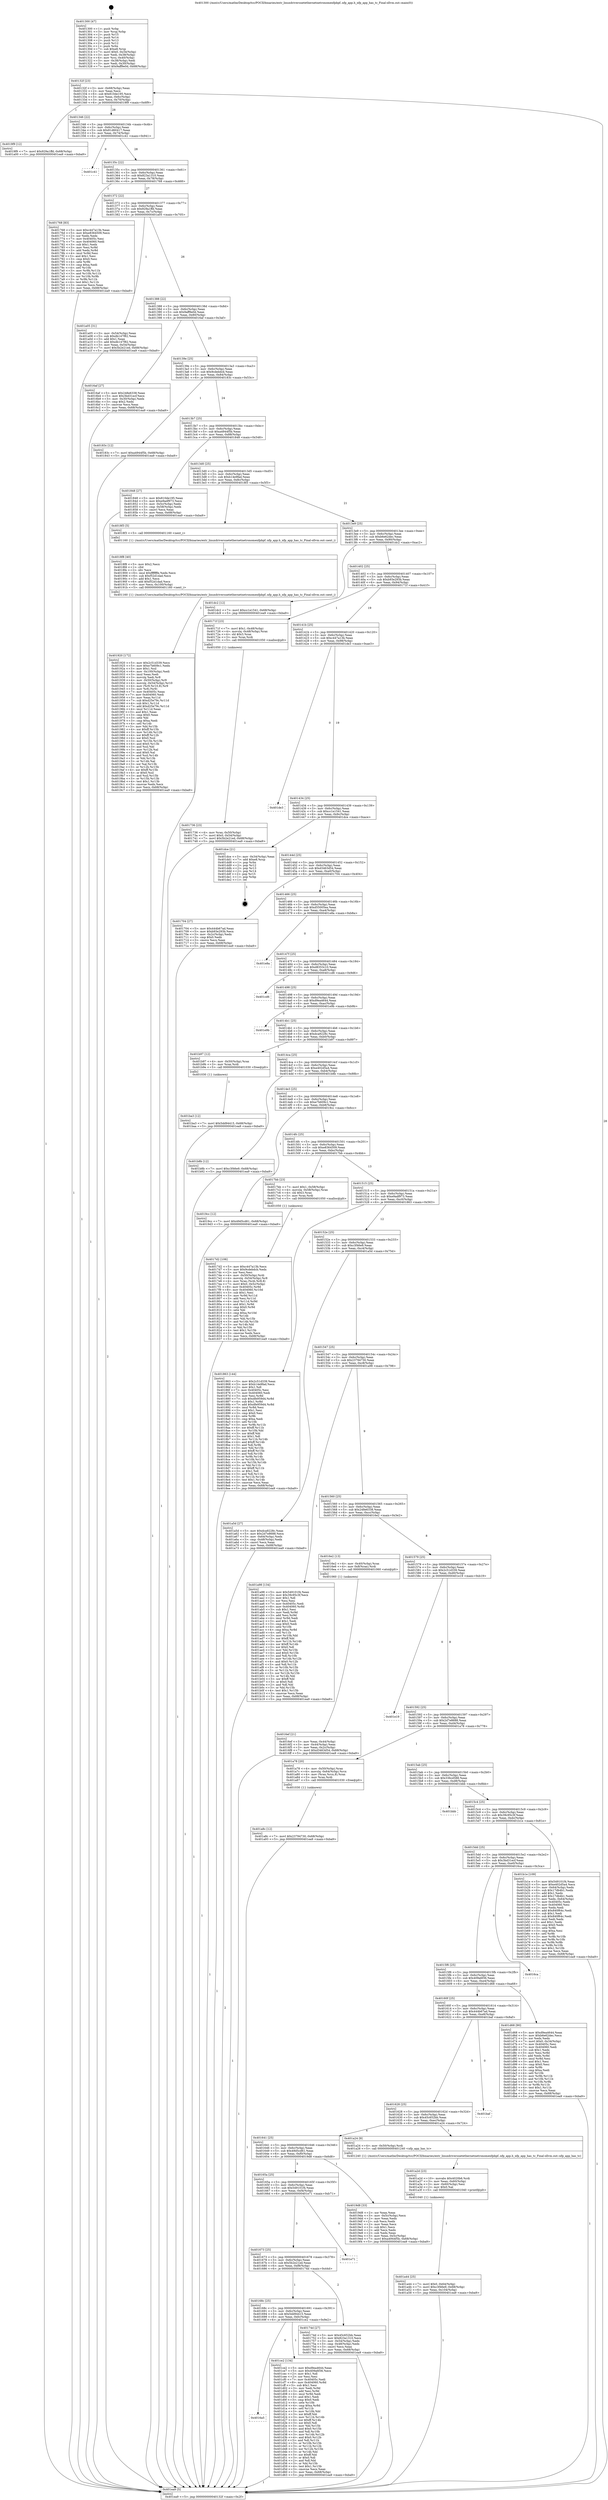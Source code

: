 digraph "0x401300" {
  label = "0x401300 (/mnt/c/Users/mathe/Desktop/tcc/POCII/binaries/extr_linuxdriversnetethernetnetronomenfpbpf..nfp_app.h_nfp_app_has_tc_Final-ollvm.out::main(0))"
  labelloc = "t"
  node[shape=record]

  Entry [label="",width=0.3,height=0.3,shape=circle,fillcolor=black,style=filled]
  "0x40132f" [label="{
     0x40132f [23]\l
     | [instrs]\l
     &nbsp;&nbsp;0x40132f \<+3\>: mov -0x68(%rbp),%eax\l
     &nbsp;&nbsp;0x401332 \<+2\>: mov %eax,%ecx\l
     &nbsp;&nbsp;0x401334 \<+6\>: sub $0x810de195,%ecx\l
     &nbsp;&nbsp;0x40133a \<+3\>: mov %eax,-0x6c(%rbp)\l
     &nbsp;&nbsp;0x40133d \<+3\>: mov %ecx,-0x70(%rbp)\l
     &nbsp;&nbsp;0x401340 \<+6\>: je 00000000004019f9 \<main+0x6f9\>\l
  }"]
  "0x4019f9" [label="{
     0x4019f9 [12]\l
     | [instrs]\l
     &nbsp;&nbsp;0x4019f9 \<+7\>: movl $0x929a1ffd,-0x68(%rbp)\l
     &nbsp;&nbsp;0x401a00 \<+5\>: jmp 0000000000401ea9 \<main+0xba9\>\l
  }"]
  "0x401346" [label="{
     0x401346 [22]\l
     | [instrs]\l
     &nbsp;&nbsp;0x401346 \<+5\>: jmp 000000000040134b \<main+0x4b\>\l
     &nbsp;&nbsp;0x40134b \<+3\>: mov -0x6c(%rbp),%eax\l
     &nbsp;&nbsp;0x40134e \<+5\>: sub $0x81d60417,%eax\l
     &nbsp;&nbsp;0x401353 \<+3\>: mov %eax,-0x74(%rbp)\l
     &nbsp;&nbsp;0x401356 \<+6\>: je 0000000000401c41 \<main+0x941\>\l
  }"]
  Exit [label="",width=0.3,height=0.3,shape=circle,fillcolor=black,style=filled,peripheries=2]
  "0x401c41" [label="{
     0x401c41\l
  }", style=dashed]
  "0x40135c" [label="{
     0x40135c [22]\l
     | [instrs]\l
     &nbsp;&nbsp;0x40135c \<+5\>: jmp 0000000000401361 \<main+0x61\>\l
     &nbsp;&nbsp;0x401361 \<+3\>: mov -0x6c(%rbp),%eax\l
     &nbsp;&nbsp;0x401364 \<+5\>: sub $0x823a1310,%eax\l
     &nbsp;&nbsp;0x401369 \<+3\>: mov %eax,-0x78(%rbp)\l
     &nbsp;&nbsp;0x40136c \<+6\>: je 0000000000401768 \<main+0x468\>\l
  }"]
  "0x4016a5" [label="{
     0x4016a5\l
  }", style=dashed]
  "0x401768" [label="{
     0x401768 [83]\l
     | [instrs]\l
     &nbsp;&nbsp;0x401768 \<+5\>: mov $0xc447a13b,%eax\l
     &nbsp;&nbsp;0x40176d \<+5\>: mov $0xe8364509,%ecx\l
     &nbsp;&nbsp;0x401772 \<+2\>: xor %edx,%edx\l
     &nbsp;&nbsp;0x401774 \<+7\>: mov 0x40405c,%esi\l
     &nbsp;&nbsp;0x40177b \<+7\>: mov 0x404060,%edi\l
     &nbsp;&nbsp;0x401782 \<+3\>: sub $0x1,%edx\l
     &nbsp;&nbsp;0x401785 \<+3\>: mov %esi,%r8d\l
     &nbsp;&nbsp;0x401788 \<+3\>: add %edx,%r8d\l
     &nbsp;&nbsp;0x40178b \<+4\>: imul %r8d,%esi\l
     &nbsp;&nbsp;0x40178f \<+3\>: and $0x1,%esi\l
     &nbsp;&nbsp;0x401792 \<+3\>: cmp $0x0,%esi\l
     &nbsp;&nbsp;0x401795 \<+4\>: sete %r9b\l
     &nbsp;&nbsp;0x401799 \<+3\>: cmp $0xa,%edi\l
     &nbsp;&nbsp;0x40179c \<+4\>: setl %r10b\l
     &nbsp;&nbsp;0x4017a0 \<+3\>: mov %r9b,%r11b\l
     &nbsp;&nbsp;0x4017a3 \<+3\>: and %r10b,%r11b\l
     &nbsp;&nbsp;0x4017a6 \<+3\>: xor %r10b,%r9b\l
     &nbsp;&nbsp;0x4017a9 \<+3\>: or %r9b,%r11b\l
     &nbsp;&nbsp;0x4017ac \<+4\>: test $0x1,%r11b\l
     &nbsp;&nbsp;0x4017b0 \<+3\>: cmovne %ecx,%eax\l
     &nbsp;&nbsp;0x4017b3 \<+3\>: mov %eax,-0x68(%rbp)\l
     &nbsp;&nbsp;0x4017b6 \<+5\>: jmp 0000000000401ea9 \<main+0xba9\>\l
  }"]
  "0x401372" [label="{
     0x401372 [22]\l
     | [instrs]\l
     &nbsp;&nbsp;0x401372 \<+5\>: jmp 0000000000401377 \<main+0x77\>\l
     &nbsp;&nbsp;0x401377 \<+3\>: mov -0x6c(%rbp),%eax\l
     &nbsp;&nbsp;0x40137a \<+5\>: sub $0x929a1ffd,%eax\l
     &nbsp;&nbsp;0x40137f \<+3\>: mov %eax,-0x7c(%rbp)\l
     &nbsp;&nbsp;0x401382 \<+6\>: je 0000000000401a05 \<main+0x705\>\l
  }"]
  "0x401ce2" [label="{
     0x401ce2 [134]\l
     | [instrs]\l
     &nbsp;&nbsp;0x401ce2 \<+5\>: mov $0xd9ea4644,%eax\l
     &nbsp;&nbsp;0x401ce7 \<+5\>: mov $0x409a6f36,%ecx\l
     &nbsp;&nbsp;0x401cec \<+2\>: mov $0x1,%dl\l
     &nbsp;&nbsp;0x401cee \<+2\>: xor %esi,%esi\l
     &nbsp;&nbsp;0x401cf0 \<+7\>: mov 0x40405c,%edi\l
     &nbsp;&nbsp;0x401cf7 \<+8\>: mov 0x404060,%r8d\l
     &nbsp;&nbsp;0x401cff \<+3\>: sub $0x1,%esi\l
     &nbsp;&nbsp;0x401d02 \<+3\>: mov %edi,%r9d\l
     &nbsp;&nbsp;0x401d05 \<+3\>: add %esi,%r9d\l
     &nbsp;&nbsp;0x401d08 \<+4\>: imul %r9d,%edi\l
     &nbsp;&nbsp;0x401d0c \<+3\>: and $0x1,%edi\l
     &nbsp;&nbsp;0x401d0f \<+3\>: cmp $0x0,%edi\l
     &nbsp;&nbsp;0x401d12 \<+4\>: sete %r10b\l
     &nbsp;&nbsp;0x401d16 \<+4\>: cmp $0xa,%r8d\l
     &nbsp;&nbsp;0x401d1a \<+4\>: setl %r11b\l
     &nbsp;&nbsp;0x401d1e \<+3\>: mov %r10b,%bl\l
     &nbsp;&nbsp;0x401d21 \<+3\>: xor $0xff,%bl\l
     &nbsp;&nbsp;0x401d24 \<+3\>: mov %r11b,%r14b\l
     &nbsp;&nbsp;0x401d27 \<+4\>: xor $0xff,%r14b\l
     &nbsp;&nbsp;0x401d2b \<+3\>: xor $0x0,%dl\l
     &nbsp;&nbsp;0x401d2e \<+3\>: mov %bl,%r15b\l
     &nbsp;&nbsp;0x401d31 \<+4\>: and $0x0,%r15b\l
     &nbsp;&nbsp;0x401d35 \<+3\>: and %dl,%r10b\l
     &nbsp;&nbsp;0x401d38 \<+3\>: mov %r14b,%r12b\l
     &nbsp;&nbsp;0x401d3b \<+4\>: and $0x0,%r12b\l
     &nbsp;&nbsp;0x401d3f \<+3\>: and %dl,%r11b\l
     &nbsp;&nbsp;0x401d42 \<+3\>: or %r10b,%r15b\l
     &nbsp;&nbsp;0x401d45 \<+3\>: or %r11b,%r12b\l
     &nbsp;&nbsp;0x401d48 \<+3\>: xor %r12b,%r15b\l
     &nbsp;&nbsp;0x401d4b \<+3\>: or %r14b,%bl\l
     &nbsp;&nbsp;0x401d4e \<+3\>: xor $0xff,%bl\l
     &nbsp;&nbsp;0x401d51 \<+3\>: or $0x0,%dl\l
     &nbsp;&nbsp;0x401d54 \<+2\>: and %dl,%bl\l
     &nbsp;&nbsp;0x401d56 \<+3\>: or %bl,%r15b\l
     &nbsp;&nbsp;0x401d59 \<+4\>: test $0x1,%r15b\l
     &nbsp;&nbsp;0x401d5d \<+3\>: cmovne %ecx,%eax\l
     &nbsp;&nbsp;0x401d60 \<+3\>: mov %eax,-0x68(%rbp)\l
     &nbsp;&nbsp;0x401d63 \<+5\>: jmp 0000000000401ea9 \<main+0xba9\>\l
  }"]
  "0x401a05" [label="{
     0x401a05 [31]\l
     | [instrs]\l
     &nbsp;&nbsp;0x401a05 \<+3\>: mov -0x54(%rbp),%eax\l
     &nbsp;&nbsp;0x401a08 \<+5\>: sub $0xdb147f82,%eax\l
     &nbsp;&nbsp;0x401a0d \<+3\>: add $0x1,%eax\l
     &nbsp;&nbsp;0x401a10 \<+5\>: add $0xdb147f82,%eax\l
     &nbsp;&nbsp;0x401a15 \<+3\>: mov %eax,-0x54(%rbp)\l
     &nbsp;&nbsp;0x401a18 \<+7\>: movl $0x5b2e21ed,-0x68(%rbp)\l
     &nbsp;&nbsp;0x401a1f \<+5\>: jmp 0000000000401ea9 \<main+0xba9\>\l
  }"]
  "0x401388" [label="{
     0x401388 [22]\l
     | [instrs]\l
     &nbsp;&nbsp;0x401388 \<+5\>: jmp 000000000040138d \<main+0x8d\>\l
     &nbsp;&nbsp;0x40138d \<+3\>: mov -0x6c(%rbp),%eax\l
     &nbsp;&nbsp;0x401390 \<+5\>: sub $0x9aff9e0d,%eax\l
     &nbsp;&nbsp;0x401395 \<+3\>: mov %eax,-0x80(%rbp)\l
     &nbsp;&nbsp;0x401398 \<+6\>: je 00000000004016af \<main+0x3af\>\l
  }"]
  "0x401ba3" [label="{
     0x401ba3 [12]\l
     | [instrs]\l
     &nbsp;&nbsp;0x401ba3 \<+7\>: movl $0x5dd94415,-0x68(%rbp)\l
     &nbsp;&nbsp;0x401baa \<+5\>: jmp 0000000000401ea9 \<main+0xba9\>\l
  }"]
  "0x4016af" [label="{
     0x4016af [27]\l
     | [instrs]\l
     &nbsp;&nbsp;0x4016af \<+5\>: mov $0x248e6338,%eax\l
     &nbsp;&nbsp;0x4016b4 \<+5\>: mov $0x3bd31ecf,%ecx\l
     &nbsp;&nbsp;0x4016b9 \<+3\>: mov -0x30(%rbp),%edx\l
     &nbsp;&nbsp;0x4016bc \<+3\>: cmp $0x2,%edx\l
     &nbsp;&nbsp;0x4016bf \<+3\>: cmovne %ecx,%eax\l
     &nbsp;&nbsp;0x4016c2 \<+3\>: mov %eax,-0x68(%rbp)\l
     &nbsp;&nbsp;0x4016c5 \<+5\>: jmp 0000000000401ea9 \<main+0xba9\>\l
  }"]
  "0x40139e" [label="{
     0x40139e [25]\l
     | [instrs]\l
     &nbsp;&nbsp;0x40139e \<+5\>: jmp 00000000004013a3 \<main+0xa3\>\l
     &nbsp;&nbsp;0x4013a3 \<+3\>: mov -0x6c(%rbp),%eax\l
     &nbsp;&nbsp;0x4013a6 \<+5\>: sub $0x9cdebdcb,%eax\l
     &nbsp;&nbsp;0x4013ab \<+6\>: mov %eax,-0x84(%rbp)\l
     &nbsp;&nbsp;0x4013b1 \<+6\>: je 000000000040183c \<main+0x53c\>\l
  }"]
  "0x401ea9" [label="{
     0x401ea9 [5]\l
     | [instrs]\l
     &nbsp;&nbsp;0x401ea9 \<+5\>: jmp 000000000040132f \<main+0x2f\>\l
  }"]
  "0x401300" [label="{
     0x401300 [47]\l
     | [instrs]\l
     &nbsp;&nbsp;0x401300 \<+1\>: push %rbp\l
     &nbsp;&nbsp;0x401301 \<+3\>: mov %rsp,%rbp\l
     &nbsp;&nbsp;0x401304 \<+2\>: push %r15\l
     &nbsp;&nbsp;0x401306 \<+2\>: push %r14\l
     &nbsp;&nbsp;0x401308 \<+2\>: push %r13\l
     &nbsp;&nbsp;0x40130a \<+2\>: push %r12\l
     &nbsp;&nbsp;0x40130c \<+1\>: push %rbx\l
     &nbsp;&nbsp;0x40130d \<+7\>: sub $0xe8,%rsp\l
     &nbsp;&nbsp;0x401314 \<+7\>: movl $0x0,-0x34(%rbp)\l
     &nbsp;&nbsp;0x40131b \<+3\>: mov %edi,-0x38(%rbp)\l
     &nbsp;&nbsp;0x40131e \<+4\>: mov %rsi,-0x40(%rbp)\l
     &nbsp;&nbsp;0x401322 \<+3\>: mov -0x38(%rbp),%edi\l
     &nbsp;&nbsp;0x401325 \<+3\>: mov %edi,-0x30(%rbp)\l
     &nbsp;&nbsp;0x401328 \<+7\>: movl $0x9aff9e0d,-0x68(%rbp)\l
  }"]
  "0x401a8c" [label="{
     0x401a8c [12]\l
     | [instrs]\l
     &nbsp;&nbsp;0x401a8c \<+7\>: movl $0x23794730,-0x68(%rbp)\l
     &nbsp;&nbsp;0x401a93 \<+5\>: jmp 0000000000401ea9 \<main+0xba9\>\l
  }"]
  "0x40183c" [label="{
     0x40183c [12]\l
     | [instrs]\l
     &nbsp;&nbsp;0x40183c \<+7\>: movl $0xa4944f5b,-0x68(%rbp)\l
     &nbsp;&nbsp;0x401843 \<+5\>: jmp 0000000000401ea9 \<main+0xba9\>\l
  }"]
  "0x4013b7" [label="{
     0x4013b7 [25]\l
     | [instrs]\l
     &nbsp;&nbsp;0x4013b7 \<+5\>: jmp 00000000004013bc \<main+0xbc\>\l
     &nbsp;&nbsp;0x4013bc \<+3\>: mov -0x6c(%rbp),%eax\l
     &nbsp;&nbsp;0x4013bf \<+5\>: sub $0xa4944f5b,%eax\l
     &nbsp;&nbsp;0x4013c4 \<+6\>: mov %eax,-0x88(%rbp)\l
     &nbsp;&nbsp;0x4013ca \<+6\>: je 0000000000401848 \<main+0x548\>\l
  }"]
  "0x401a44" [label="{
     0x401a44 [25]\l
     | [instrs]\l
     &nbsp;&nbsp;0x401a44 \<+7\>: movl $0x0,-0x64(%rbp)\l
     &nbsp;&nbsp;0x401a4b \<+7\>: movl $0xc3f46e9,-0x68(%rbp)\l
     &nbsp;&nbsp;0x401a52 \<+6\>: mov %eax,-0x104(%rbp)\l
     &nbsp;&nbsp;0x401a58 \<+5\>: jmp 0000000000401ea9 \<main+0xba9\>\l
  }"]
  "0x401848" [label="{
     0x401848 [27]\l
     | [instrs]\l
     &nbsp;&nbsp;0x401848 \<+5\>: mov $0x810de195,%eax\l
     &nbsp;&nbsp;0x40184d \<+5\>: mov $0xe9adf973,%ecx\l
     &nbsp;&nbsp;0x401852 \<+3\>: mov -0x5c(%rbp),%edx\l
     &nbsp;&nbsp;0x401855 \<+3\>: cmp -0x58(%rbp),%edx\l
     &nbsp;&nbsp;0x401858 \<+3\>: cmovl %ecx,%eax\l
     &nbsp;&nbsp;0x40185b \<+3\>: mov %eax,-0x68(%rbp)\l
     &nbsp;&nbsp;0x40185e \<+5\>: jmp 0000000000401ea9 \<main+0xba9\>\l
  }"]
  "0x4013d0" [label="{
     0x4013d0 [25]\l
     | [instrs]\l
     &nbsp;&nbsp;0x4013d0 \<+5\>: jmp 00000000004013d5 \<main+0xd5\>\l
     &nbsp;&nbsp;0x4013d5 \<+3\>: mov -0x6c(%rbp),%eax\l
     &nbsp;&nbsp;0x4013d8 \<+5\>: sub $0xb14e9fad,%eax\l
     &nbsp;&nbsp;0x4013dd \<+6\>: mov %eax,-0x8c(%rbp)\l
     &nbsp;&nbsp;0x4013e3 \<+6\>: je 00000000004018f3 \<main+0x5f3\>\l
  }"]
  "0x401a2d" [label="{
     0x401a2d [23]\l
     | [instrs]\l
     &nbsp;&nbsp;0x401a2d \<+10\>: movabs $0x4020b6,%rdi\l
     &nbsp;&nbsp;0x401a37 \<+3\>: mov %eax,-0x60(%rbp)\l
     &nbsp;&nbsp;0x401a3a \<+3\>: mov -0x60(%rbp),%esi\l
     &nbsp;&nbsp;0x401a3d \<+2\>: mov $0x0,%al\l
     &nbsp;&nbsp;0x401a3f \<+5\>: call 0000000000401040 \<printf@plt\>\l
     | [calls]\l
     &nbsp;&nbsp;0x401040 \{1\} (unknown)\l
  }"]
  "0x4018f3" [label="{
     0x4018f3 [5]\l
     | [instrs]\l
     &nbsp;&nbsp;0x4018f3 \<+5\>: call 0000000000401160 \<next_i\>\l
     | [calls]\l
     &nbsp;&nbsp;0x401160 \{1\} (/mnt/c/Users/mathe/Desktop/tcc/POCII/binaries/extr_linuxdriversnetethernetnetronomenfpbpf..nfp_app.h_nfp_app_has_tc_Final-ollvm.out::next_i)\l
  }"]
  "0x4013e9" [label="{
     0x4013e9 [25]\l
     | [instrs]\l
     &nbsp;&nbsp;0x4013e9 \<+5\>: jmp 00000000004013ee \<main+0xee\>\l
     &nbsp;&nbsp;0x4013ee \<+3\>: mov -0x6c(%rbp),%eax\l
     &nbsp;&nbsp;0x4013f1 \<+5\>: sub $0xb6e62dec,%eax\l
     &nbsp;&nbsp;0x4013f6 \<+6\>: mov %eax,-0x90(%rbp)\l
     &nbsp;&nbsp;0x4013fc \<+6\>: je 0000000000401dc2 \<main+0xac2\>\l
  }"]
  "0x401920" [label="{
     0x401920 [172]\l
     | [instrs]\l
     &nbsp;&nbsp;0x401920 \<+5\>: mov $0x2c51d339,%ecx\l
     &nbsp;&nbsp;0x401925 \<+5\>: mov $0xe7b609c1,%edx\l
     &nbsp;&nbsp;0x40192a \<+3\>: mov $0x1,%sil\l
     &nbsp;&nbsp;0x40192d \<+6\>: mov -0x100(%rbp),%edi\l
     &nbsp;&nbsp;0x401933 \<+3\>: imul %eax,%edi\l
     &nbsp;&nbsp;0x401936 \<+3\>: movslq %edi,%r8\l
     &nbsp;&nbsp;0x401939 \<+4\>: mov -0x50(%rbp),%r9\l
     &nbsp;&nbsp;0x40193d \<+4\>: movslq -0x54(%rbp),%r10\l
     &nbsp;&nbsp;0x401941 \<+4\>: mov (%r9,%r10,8),%r9\l
     &nbsp;&nbsp;0x401945 \<+3\>: mov %r8,(%r9)\l
     &nbsp;&nbsp;0x401948 \<+7\>: mov 0x40405c,%eax\l
     &nbsp;&nbsp;0x40194f \<+7\>: mov 0x404060,%edi\l
     &nbsp;&nbsp;0x401956 \<+3\>: mov %eax,%r11d\l
     &nbsp;&nbsp;0x401959 \<+7\>: sub $0xd25e79c,%r11d\l
     &nbsp;&nbsp;0x401960 \<+4\>: sub $0x1,%r11d\l
     &nbsp;&nbsp;0x401964 \<+7\>: add $0xd25e79c,%r11d\l
     &nbsp;&nbsp;0x40196b \<+4\>: imul %r11d,%eax\l
     &nbsp;&nbsp;0x40196f \<+3\>: and $0x1,%eax\l
     &nbsp;&nbsp;0x401972 \<+3\>: cmp $0x0,%eax\l
     &nbsp;&nbsp;0x401975 \<+3\>: sete %bl\l
     &nbsp;&nbsp;0x401978 \<+3\>: cmp $0xa,%edi\l
     &nbsp;&nbsp;0x40197b \<+4\>: setl %r14b\l
     &nbsp;&nbsp;0x40197f \<+3\>: mov %bl,%r15b\l
     &nbsp;&nbsp;0x401982 \<+4\>: xor $0xff,%r15b\l
     &nbsp;&nbsp;0x401986 \<+3\>: mov %r14b,%r12b\l
     &nbsp;&nbsp;0x401989 \<+4\>: xor $0xff,%r12b\l
     &nbsp;&nbsp;0x40198d \<+4\>: xor $0x0,%sil\l
     &nbsp;&nbsp;0x401991 \<+3\>: mov %r15b,%r13b\l
     &nbsp;&nbsp;0x401994 \<+4\>: and $0x0,%r13b\l
     &nbsp;&nbsp;0x401998 \<+3\>: and %sil,%bl\l
     &nbsp;&nbsp;0x40199b \<+3\>: mov %r12b,%al\l
     &nbsp;&nbsp;0x40199e \<+2\>: and $0x0,%al\l
     &nbsp;&nbsp;0x4019a0 \<+3\>: and %sil,%r14b\l
     &nbsp;&nbsp;0x4019a3 \<+3\>: or %bl,%r13b\l
     &nbsp;&nbsp;0x4019a6 \<+3\>: or %r14b,%al\l
     &nbsp;&nbsp;0x4019a9 \<+3\>: xor %al,%r13b\l
     &nbsp;&nbsp;0x4019ac \<+3\>: or %r12b,%r15b\l
     &nbsp;&nbsp;0x4019af \<+4\>: xor $0xff,%r15b\l
     &nbsp;&nbsp;0x4019b3 \<+4\>: or $0x0,%sil\l
     &nbsp;&nbsp;0x4019b7 \<+3\>: and %sil,%r15b\l
     &nbsp;&nbsp;0x4019ba \<+3\>: or %r15b,%r13b\l
     &nbsp;&nbsp;0x4019bd \<+4\>: test $0x1,%r13b\l
     &nbsp;&nbsp;0x4019c1 \<+3\>: cmovne %edx,%ecx\l
     &nbsp;&nbsp;0x4019c4 \<+3\>: mov %ecx,-0x68(%rbp)\l
     &nbsp;&nbsp;0x4019c7 \<+5\>: jmp 0000000000401ea9 \<main+0xba9\>\l
  }"]
  "0x401dc2" [label="{
     0x401dc2 [12]\l
     | [instrs]\l
     &nbsp;&nbsp;0x401dc2 \<+7\>: movl $0xcc1e1541,-0x68(%rbp)\l
     &nbsp;&nbsp;0x401dc9 \<+5\>: jmp 0000000000401ea9 \<main+0xba9\>\l
  }"]
  "0x401402" [label="{
     0x401402 [25]\l
     | [instrs]\l
     &nbsp;&nbsp;0x401402 \<+5\>: jmp 0000000000401407 \<main+0x107\>\l
     &nbsp;&nbsp;0x401407 \<+3\>: mov -0x6c(%rbp),%eax\l
     &nbsp;&nbsp;0x40140a \<+5\>: sub $0xb93e293b,%eax\l
     &nbsp;&nbsp;0x40140f \<+6\>: mov %eax,-0x94(%rbp)\l
     &nbsp;&nbsp;0x401415 \<+6\>: je 000000000040171f \<main+0x41f\>\l
  }"]
  "0x4018f8" [label="{
     0x4018f8 [40]\l
     | [instrs]\l
     &nbsp;&nbsp;0x4018f8 \<+5\>: mov $0x2,%ecx\l
     &nbsp;&nbsp;0x4018fd \<+1\>: cltd\l
     &nbsp;&nbsp;0x4018fe \<+2\>: idiv %ecx\l
     &nbsp;&nbsp;0x401900 \<+6\>: imul $0xfffffffe,%edx,%ecx\l
     &nbsp;&nbsp;0x401906 \<+6\>: sub $0xf52d1dad,%ecx\l
     &nbsp;&nbsp;0x40190c \<+3\>: add $0x1,%ecx\l
     &nbsp;&nbsp;0x40190f \<+6\>: add $0xf52d1dad,%ecx\l
     &nbsp;&nbsp;0x401915 \<+6\>: mov %ecx,-0x100(%rbp)\l
     &nbsp;&nbsp;0x40191b \<+5\>: call 0000000000401160 \<next_i\>\l
     | [calls]\l
     &nbsp;&nbsp;0x401160 \{1\} (/mnt/c/Users/mathe/Desktop/tcc/POCII/binaries/extr_linuxdriversnetethernetnetronomenfpbpf..nfp_app.h_nfp_app_has_tc_Final-ollvm.out::next_i)\l
  }"]
  "0x40171f" [label="{
     0x40171f [23]\l
     | [instrs]\l
     &nbsp;&nbsp;0x40171f \<+7\>: movl $0x1,-0x48(%rbp)\l
     &nbsp;&nbsp;0x401726 \<+4\>: movslq -0x48(%rbp),%rax\l
     &nbsp;&nbsp;0x40172a \<+4\>: shl $0x3,%rax\l
     &nbsp;&nbsp;0x40172e \<+3\>: mov %rax,%rdi\l
     &nbsp;&nbsp;0x401731 \<+5\>: call 0000000000401050 \<malloc@plt\>\l
     | [calls]\l
     &nbsp;&nbsp;0x401050 \{1\} (unknown)\l
  }"]
  "0x40141b" [label="{
     0x40141b [25]\l
     | [instrs]\l
     &nbsp;&nbsp;0x40141b \<+5\>: jmp 0000000000401420 \<main+0x120\>\l
     &nbsp;&nbsp;0x401420 \<+3\>: mov -0x6c(%rbp),%eax\l
     &nbsp;&nbsp;0x401423 \<+5\>: sub $0xc447a13b,%eax\l
     &nbsp;&nbsp;0x401428 \<+6\>: mov %eax,-0x98(%rbp)\l
     &nbsp;&nbsp;0x40142e \<+6\>: je 0000000000401de3 \<main+0xae3\>\l
  }"]
  "0x4017d2" [label="{
     0x4017d2 [106]\l
     | [instrs]\l
     &nbsp;&nbsp;0x4017d2 \<+5\>: mov $0xc447a13b,%ecx\l
     &nbsp;&nbsp;0x4017d7 \<+5\>: mov $0x9cdebdcb,%edx\l
     &nbsp;&nbsp;0x4017dc \<+2\>: xor %esi,%esi\l
     &nbsp;&nbsp;0x4017de \<+4\>: mov -0x50(%rbp),%rdi\l
     &nbsp;&nbsp;0x4017e2 \<+4\>: movslq -0x54(%rbp),%r8\l
     &nbsp;&nbsp;0x4017e6 \<+4\>: mov %rax,(%rdi,%r8,8)\l
     &nbsp;&nbsp;0x4017ea \<+7\>: movl $0x0,-0x5c(%rbp)\l
     &nbsp;&nbsp;0x4017f1 \<+8\>: mov 0x40405c,%r9d\l
     &nbsp;&nbsp;0x4017f9 \<+8\>: mov 0x404060,%r10d\l
     &nbsp;&nbsp;0x401801 \<+3\>: sub $0x1,%esi\l
     &nbsp;&nbsp;0x401804 \<+3\>: mov %r9d,%r11d\l
     &nbsp;&nbsp;0x401807 \<+3\>: add %esi,%r11d\l
     &nbsp;&nbsp;0x40180a \<+4\>: imul %r11d,%r9d\l
     &nbsp;&nbsp;0x40180e \<+4\>: and $0x1,%r9d\l
     &nbsp;&nbsp;0x401812 \<+4\>: cmp $0x0,%r9d\l
     &nbsp;&nbsp;0x401816 \<+3\>: sete %bl\l
     &nbsp;&nbsp;0x401819 \<+4\>: cmp $0xa,%r10d\l
     &nbsp;&nbsp;0x40181d \<+4\>: setl %r14b\l
     &nbsp;&nbsp;0x401821 \<+3\>: mov %bl,%r15b\l
     &nbsp;&nbsp;0x401824 \<+3\>: and %r14b,%r15b\l
     &nbsp;&nbsp;0x401827 \<+3\>: xor %r14b,%bl\l
     &nbsp;&nbsp;0x40182a \<+3\>: or %bl,%r15b\l
     &nbsp;&nbsp;0x40182d \<+4\>: test $0x1,%r15b\l
     &nbsp;&nbsp;0x401831 \<+3\>: cmovne %edx,%ecx\l
     &nbsp;&nbsp;0x401834 \<+3\>: mov %ecx,-0x68(%rbp)\l
     &nbsp;&nbsp;0x401837 \<+5\>: jmp 0000000000401ea9 \<main+0xba9\>\l
  }"]
  "0x401de3" [label="{
     0x401de3\l
  }", style=dashed]
  "0x401434" [label="{
     0x401434 [25]\l
     | [instrs]\l
     &nbsp;&nbsp;0x401434 \<+5\>: jmp 0000000000401439 \<main+0x139\>\l
     &nbsp;&nbsp;0x401439 \<+3\>: mov -0x6c(%rbp),%eax\l
     &nbsp;&nbsp;0x40143c \<+5\>: sub $0xcc1e1541,%eax\l
     &nbsp;&nbsp;0x401441 \<+6\>: mov %eax,-0x9c(%rbp)\l
     &nbsp;&nbsp;0x401447 \<+6\>: je 0000000000401dce \<main+0xace\>\l
  }"]
  "0x40168c" [label="{
     0x40168c [25]\l
     | [instrs]\l
     &nbsp;&nbsp;0x40168c \<+5\>: jmp 0000000000401691 \<main+0x391\>\l
     &nbsp;&nbsp;0x401691 \<+3\>: mov -0x6c(%rbp),%eax\l
     &nbsp;&nbsp;0x401694 \<+5\>: sub $0x5dd94415,%eax\l
     &nbsp;&nbsp;0x401699 \<+6\>: mov %eax,-0xfc(%rbp)\l
     &nbsp;&nbsp;0x40169f \<+6\>: je 0000000000401ce2 \<main+0x9e2\>\l
  }"]
  "0x401dce" [label="{
     0x401dce [21]\l
     | [instrs]\l
     &nbsp;&nbsp;0x401dce \<+3\>: mov -0x34(%rbp),%eax\l
     &nbsp;&nbsp;0x401dd1 \<+7\>: add $0xe8,%rsp\l
     &nbsp;&nbsp;0x401dd8 \<+1\>: pop %rbx\l
     &nbsp;&nbsp;0x401dd9 \<+2\>: pop %r12\l
     &nbsp;&nbsp;0x401ddb \<+2\>: pop %r13\l
     &nbsp;&nbsp;0x401ddd \<+2\>: pop %r14\l
     &nbsp;&nbsp;0x401ddf \<+2\>: pop %r15\l
     &nbsp;&nbsp;0x401de1 \<+1\>: pop %rbp\l
     &nbsp;&nbsp;0x401de2 \<+1\>: ret\l
  }"]
  "0x40144d" [label="{
     0x40144d [25]\l
     | [instrs]\l
     &nbsp;&nbsp;0x40144d \<+5\>: jmp 0000000000401452 \<main+0x152\>\l
     &nbsp;&nbsp;0x401452 \<+3\>: mov -0x6c(%rbp),%eax\l
     &nbsp;&nbsp;0x401455 \<+5\>: sub $0xd3463d54,%eax\l
     &nbsp;&nbsp;0x40145a \<+6\>: mov %eax,-0xa0(%rbp)\l
     &nbsp;&nbsp;0x401460 \<+6\>: je 0000000000401704 \<main+0x404\>\l
  }"]
  "0x40174d" [label="{
     0x40174d [27]\l
     | [instrs]\l
     &nbsp;&nbsp;0x40174d \<+5\>: mov $0x45c652bb,%eax\l
     &nbsp;&nbsp;0x401752 \<+5\>: mov $0x823a1310,%ecx\l
     &nbsp;&nbsp;0x401757 \<+3\>: mov -0x54(%rbp),%edx\l
     &nbsp;&nbsp;0x40175a \<+3\>: cmp -0x48(%rbp),%edx\l
     &nbsp;&nbsp;0x40175d \<+3\>: cmovl %ecx,%eax\l
     &nbsp;&nbsp;0x401760 \<+3\>: mov %eax,-0x68(%rbp)\l
     &nbsp;&nbsp;0x401763 \<+5\>: jmp 0000000000401ea9 \<main+0xba9\>\l
  }"]
  "0x401704" [label="{
     0x401704 [27]\l
     | [instrs]\l
     &nbsp;&nbsp;0x401704 \<+5\>: mov $0x444b67ad,%eax\l
     &nbsp;&nbsp;0x401709 \<+5\>: mov $0xb93e293b,%ecx\l
     &nbsp;&nbsp;0x40170e \<+3\>: mov -0x2c(%rbp),%edx\l
     &nbsp;&nbsp;0x401711 \<+3\>: cmp $0x0,%edx\l
     &nbsp;&nbsp;0x401714 \<+3\>: cmove %ecx,%eax\l
     &nbsp;&nbsp;0x401717 \<+3\>: mov %eax,-0x68(%rbp)\l
     &nbsp;&nbsp;0x40171a \<+5\>: jmp 0000000000401ea9 \<main+0xba9\>\l
  }"]
  "0x401466" [label="{
     0x401466 [25]\l
     | [instrs]\l
     &nbsp;&nbsp;0x401466 \<+5\>: jmp 000000000040146b \<main+0x16b\>\l
     &nbsp;&nbsp;0x40146b \<+3\>: mov -0x6c(%rbp),%eax\l
     &nbsp;&nbsp;0x40146e \<+5\>: sub $0xd55005ea,%eax\l
     &nbsp;&nbsp;0x401473 \<+6\>: mov %eax,-0xa4(%rbp)\l
     &nbsp;&nbsp;0x401479 \<+6\>: je 0000000000401e8a \<main+0xb8a\>\l
  }"]
  "0x401673" [label="{
     0x401673 [25]\l
     | [instrs]\l
     &nbsp;&nbsp;0x401673 \<+5\>: jmp 0000000000401678 \<main+0x378\>\l
     &nbsp;&nbsp;0x401678 \<+3\>: mov -0x6c(%rbp),%eax\l
     &nbsp;&nbsp;0x40167b \<+5\>: sub $0x5b2e21ed,%eax\l
     &nbsp;&nbsp;0x401680 \<+6\>: mov %eax,-0xf8(%rbp)\l
     &nbsp;&nbsp;0x401686 \<+6\>: je 000000000040174d \<main+0x44d\>\l
  }"]
  "0x401e8a" [label="{
     0x401e8a\l
  }", style=dashed]
  "0x40147f" [label="{
     0x40147f [25]\l
     | [instrs]\l
     &nbsp;&nbsp;0x40147f \<+5\>: jmp 0000000000401484 \<main+0x184\>\l
     &nbsp;&nbsp;0x401484 \<+3\>: mov -0x6c(%rbp),%eax\l
     &nbsp;&nbsp;0x401487 \<+5\>: sub $0xd8353c10,%eax\l
     &nbsp;&nbsp;0x40148c \<+6\>: mov %eax,-0xa8(%rbp)\l
     &nbsp;&nbsp;0x401492 \<+6\>: je 0000000000401cd6 \<main+0x9d6\>\l
  }"]
  "0x401e71" [label="{
     0x401e71\l
  }", style=dashed]
  "0x401cd6" [label="{
     0x401cd6\l
  }", style=dashed]
  "0x401498" [label="{
     0x401498 [25]\l
     | [instrs]\l
     &nbsp;&nbsp;0x401498 \<+5\>: jmp 000000000040149d \<main+0x19d\>\l
     &nbsp;&nbsp;0x40149d \<+3\>: mov -0x6c(%rbp),%eax\l
     &nbsp;&nbsp;0x4014a0 \<+5\>: sub $0xd9ea4644,%eax\l
     &nbsp;&nbsp;0x4014a5 \<+6\>: mov %eax,-0xac(%rbp)\l
     &nbsp;&nbsp;0x4014ab \<+6\>: je 0000000000401e9b \<main+0xb9b\>\l
  }"]
  "0x40165a" [label="{
     0x40165a [25]\l
     | [instrs]\l
     &nbsp;&nbsp;0x40165a \<+5\>: jmp 000000000040165f \<main+0x35f\>\l
     &nbsp;&nbsp;0x40165f \<+3\>: mov -0x6c(%rbp),%eax\l
     &nbsp;&nbsp;0x401662 \<+5\>: sub $0x549101f4,%eax\l
     &nbsp;&nbsp;0x401667 \<+6\>: mov %eax,-0xf4(%rbp)\l
     &nbsp;&nbsp;0x40166d \<+6\>: je 0000000000401e71 \<main+0xb71\>\l
  }"]
  "0x401e9b" [label="{
     0x401e9b\l
  }", style=dashed]
  "0x4014b1" [label="{
     0x4014b1 [25]\l
     | [instrs]\l
     &nbsp;&nbsp;0x4014b1 \<+5\>: jmp 00000000004014b6 \<main+0x1b6\>\l
     &nbsp;&nbsp;0x4014b6 \<+3\>: mov -0x6c(%rbp),%eax\l
     &nbsp;&nbsp;0x4014b9 \<+5\>: sub $0xdca9228c,%eax\l
     &nbsp;&nbsp;0x4014be \<+6\>: mov %eax,-0xb0(%rbp)\l
     &nbsp;&nbsp;0x4014c4 \<+6\>: je 0000000000401b97 \<main+0x897\>\l
  }"]
  "0x4019d8" [label="{
     0x4019d8 [33]\l
     | [instrs]\l
     &nbsp;&nbsp;0x4019d8 \<+2\>: xor %eax,%eax\l
     &nbsp;&nbsp;0x4019da \<+3\>: mov -0x5c(%rbp),%ecx\l
     &nbsp;&nbsp;0x4019dd \<+2\>: mov %eax,%edx\l
     &nbsp;&nbsp;0x4019df \<+2\>: sub %ecx,%edx\l
     &nbsp;&nbsp;0x4019e1 \<+2\>: mov %eax,%ecx\l
     &nbsp;&nbsp;0x4019e3 \<+3\>: sub $0x1,%ecx\l
     &nbsp;&nbsp;0x4019e6 \<+2\>: add %ecx,%edx\l
     &nbsp;&nbsp;0x4019e8 \<+2\>: sub %edx,%eax\l
     &nbsp;&nbsp;0x4019ea \<+3\>: mov %eax,-0x5c(%rbp)\l
     &nbsp;&nbsp;0x4019ed \<+7\>: movl $0xa4944f5b,-0x68(%rbp)\l
     &nbsp;&nbsp;0x4019f4 \<+5\>: jmp 0000000000401ea9 \<main+0xba9\>\l
  }"]
  "0x401b97" [label="{
     0x401b97 [12]\l
     | [instrs]\l
     &nbsp;&nbsp;0x401b97 \<+4\>: mov -0x50(%rbp),%rax\l
     &nbsp;&nbsp;0x401b9b \<+3\>: mov %rax,%rdi\l
     &nbsp;&nbsp;0x401b9e \<+5\>: call 0000000000401030 \<free@plt\>\l
     | [calls]\l
     &nbsp;&nbsp;0x401030 \{1\} (unknown)\l
  }"]
  "0x4014ca" [label="{
     0x4014ca [25]\l
     | [instrs]\l
     &nbsp;&nbsp;0x4014ca \<+5\>: jmp 00000000004014cf \<main+0x1cf\>\l
     &nbsp;&nbsp;0x4014cf \<+3\>: mov -0x6c(%rbp),%eax\l
     &nbsp;&nbsp;0x4014d2 \<+5\>: sub $0xe402d5a4,%eax\l
     &nbsp;&nbsp;0x4014d7 \<+6\>: mov %eax,-0xb4(%rbp)\l
     &nbsp;&nbsp;0x4014dd \<+6\>: je 0000000000401b8b \<main+0x88b\>\l
  }"]
  "0x401641" [label="{
     0x401641 [25]\l
     | [instrs]\l
     &nbsp;&nbsp;0x401641 \<+5\>: jmp 0000000000401646 \<main+0x346\>\l
     &nbsp;&nbsp;0x401646 \<+3\>: mov -0x6c(%rbp),%eax\l
     &nbsp;&nbsp;0x401649 \<+5\>: sub $0x49d5cd61,%eax\l
     &nbsp;&nbsp;0x40164e \<+6\>: mov %eax,-0xf0(%rbp)\l
     &nbsp;&nbsp;0x401654 \<+6\>: je 00000000004019d8 \<main+0x6d8\>\l
  }"]
  "0x401b8b" [label="{
     0x401b8b [12]\l
     | [instrs]\l
     &nbsp;&nbsp;0x401b8b \<+7\>: movl $0xc3f46e9,-0x68(%rbp)\l
     &nbsp;&nbsp;0x401b92 \<+5\>: jmp 0000000000401ea9 \<main+0xba9\>\l
  }"]
  "0x4014e3" [label="{
     0x4014e3 [25]\l
     | [instrs]\l
     &nbsp;&nbsp;0x4014e3 \<+5\>: jmp 00000000004014e8 \<main+0x1e8\>\l
     &nbsp;&nbsp;0x4014e8 \<+3\>: mov -0x6c(%rbp),%eax\l
     &nbsp;&nbsp;0x4014eb \<+5\>: sub $0xe7b609c1,%eax\l
     &nbsp;&nbsp;0x4014f0 \<+6\>: mov %eax,-0xb8(%rbp)\l
     &nbsp;&nbsp;0x4014f6 \<+6\>: je 00000000004019cc \<main+0x6cc\>\l
  }"]
  "0x401a24" [label="{
     0x401a24 [9]\l
     | [instrs]\l
     &nbsp;&nbsp;0x401a24 \<+4\>: mov -0x50(%rbp),%rdi\l
     &nbsp;&nbsp;0x401a28 \<+5\>: call 0000000000401240 \<nfp_app_has_tc\>\l
     | [calls]\l
     &nbsp;&nbsp;0x401240 \{1\} (/mnt/c/Users/mathe/Desktop/tcc/POCII/binaries/extr_linuxdriversnetethernetnetronomenfpbpf..nfp_app.h_nfp_app_has_tc_Final-ollvm.out::nfp_app_has_tc)\l
  }"]
  "0x4019cc" [label="{
     0x4019cc [12]\l
     | [instrs]\l
     &nbsp;&nbsp;0x4019cc \<+7\>: movl $0x49d5cd61,-0x68(%rbp)\l
     &nbsp;&nbsp;0x4019d3 \<+5\>: jmp 0000000000401ea9 \<main+0xba9\>\l
  }"]
  "0x4014fc" [label="{
     0x4014fc [25]\l
     | [instrs]\l
     &nbsp;&nbsp;0x4014fc \<+5\>: jmp 0000000000401501 \<main+0x201\>\l
     &nbsp;&nbsp;0x401501 \<+3\>: mov -0x6c(%rbp),%eax\l
     &nbsp;&nbsp;0x401504 \<+5\>: sub $0xe8364509,%eax\l
     &nbsp;&nbsp;0x401509 \<+6\>: mov %eax,-0xbc(%rbp)\l
     &nbsp;&nbsp;0x40150f \<+6\>: je 00000000004017bb \<main+0x4bb\>\l
  }"]
  "0x401628" [label="{
     0x401628 [25]\l
     | [instrs]\l
     &nbsp;&nbsp;0x401628 \<+5\>: jmp 000000000040162d \<main+0x32d\>\l
     &nbsp;&nbsp;0x40162d \<+3\>: mov -0x6c(%rbp),%eax\l
     &nbsp;&nbsp;0x401630 \<+5\>: sub $0x45c652bb,%eax\l
     &nbsp;&nbsp;0x401635 \<+6\>: mov %eax,-0xec(%rbp)\l
     &nbsp;&nbsp;0x40163b \<+6\>: je 0000000000401a24 \<main+0x724\>\l
  }"]
  "0x4017bb" [label="{
     0x4017bb [23]\l
     | [instrs]\l
     &nbsp;&nbsp;0x4017bb \<+7\>: movl $0x1,-0x58(%rbp)\l
     &nbsp;&nbsp;0x4017c2 \<+4\>: movslq -0x58(%rbp),%rax\l
     &nbsp;&nbsp;0x4017c6 \<+4\>: shl $0x3,%rax\l
     &nbsp;&nbsp;0x4017ca \<+3\>: mov %rax,%rdi\l
     &nbsp;&nbsp;0x4017cd \<+5\>: call 0000000000401050 \<malloc@plt\>\l
     | [calls]\l
     &nbsp;&nbsp;0x401050 \{1\} (unknown)\l
  }"]
  "0x401515" [label="{
     0x401515 [25]\l
     | [instrs]\l
     &nbsp;&nbsp;0x401515 \<+5\>: jmp 000000000040151a \<main+0x21a\>\l
     &nbsp;&nbsp;0x40151a \<+3\>: mov -0x6c(%rbp),%eax\l
     &nbsp;&nbsp;0x40151d \<+5\>: sub $0xe9adf973,%eax\l
     &nbsp;&nbsp;0x401522 \<+6\>: mov %eax,-0xc0(%rbp)\l
     &nbsp;&nbsp;0x401528 \<+6\>: je 0000000000401863 \<main+0x563\>\l
  }"]
  "0x401baf" [label="{
     0x401baf\l
  }", style=dashed]
  "0x401863" [label="{
     0x401863 [144]\l
     | [instrs]\l
     &nbsp;&nbsp;0x401863 \<+5\>: mov $0x2c51d339,%eax\l
     &nbsp;&nbsp;0x401868 \<+5\>: mov $0xb14e9fad,%ecx\l
     &nbsp;&nbsp;0x40186d \<+2\>: mov $0x1,%dl\l
     &nbsp;&nbsp;0x40186f \<+7\>: mov 0x40405c,%esi\l
     &nbsp;&nbsp;0x401876 \<+7\>: mov 0x404060,%edi\l
     &nbsp;&nbsp;0x40187d \<+3\>: mov %esi,%r8d\l
     &nbsp;&nbsp;0x401880 \<+7\>: sub $0xdfe959d4,%r8d\l
     &nbsp;&nbsp;0x401887 \<+4\>: sub $0x1,%r8d\l
     &nbsp;&nbsp;0x40188b \<+7\>: add $0xdfe959d4,%r8d\l
     &nbsp;&nbsp;0x401892 \<+4\>: imul %r8d,%esi\l
     &nbsp;&nbsp;0x401896 \<+3\>: and $0x1,%esi\l
     &nbsp;&nbsp;0x401899 \<+3\>: cmp $0x0,%esi\l
     &nbsp;&nbsp;0x40189c \<+4\>: sete %r9b\l
     &nbsp;&nbsp;0x4018a0 \<+3\>: cmp $0xa,%edi\l
     &nbsp;&nbsp;0x4018a3 \<+4\>: setl %r10b\l
     &nbsp;&nbsp;0x4018a7 \<+3\>: mov %r9b,%r11b\l
     &nbsp;&nbsp;0x4018aa \<+4\>: xor $0xff,%r11b\l
     &nbsp;&nbsp;0x4018ae \<+3\>: mov %r10b,%bl\l
     &nbsp;&nbsp;0x4018b1 \<+3\>: xor $0xff,%bl\l
     &nbsp;&nbsp;0x4018b4 \<+3\>: xor $0x1,%dl\l
     &nbsp;&nbsp;0x4018b7 \<+3\>: mov %r11b,%r14b\l
     &nbsp;&nbsp;0x4018ba \<+4\>: and $0xff,%r14b\l
     &nbsp;&nbsp;0x4018be \<+3\>: and %dl,%r9b\l
     &nbsp;&nbsp;0x4018c1 \<+3\>: mov %bl,%r15b\l
     &nbsp;&nbsp;0x4018c4 \<+4\>: and $0xff,%r15b\l
     &nbsp;&nbsp;0x4018c8 \<+3\>: and %dl,%r10b\l
     &nbsp;&nbsp;0x4018cb \<+3\>: or %r9b,%r14b\l
     &nbsp;&nbsp;0x4018ce \<+3\>: or %r10b,%r15b\l
     &nbsp;&nbsp;0x4018d1 \<+3\>: xor %r15b,%r14b\l
     &nbsp;&nbsp;0x4018d4 \<+3\>: or %bl,%r11b\l
     &nbsp;&nbsp;0x4018d7 \<+4\>: xor $0xff,%r11b\l
     &nbsp;&nbsp;0x4018db \<+3\>: or $0x1,%dl\l
     &nbsp;&nbsp;0x4018de \<+3\>: and %dl,%r11b\l
     &nbsp;&nbsp;0x4018e1 \<+3\>: or %r11b,%r14b\l
     &nbsp;&nbsp;0x4018e4 \<+4\>: test $0x1,%r14b\l
     &nbsp;&nbsp;0x4018e8 \<+3\>: cmovne %ecx,%eax\l
     &nbsp;&nbsp;0x4018eb \<+3\>: mov %eax,-0x68(%rbp)\l
     &nbsp;&nbsp;0x4018ee \<+5\>: jmp 0000000000401ea9 \<main+0xba9\>\l
  }"]
  "0x40152e" [label="{
     0x40152e [25]\l
     | [instrs]\l
     &nbsp;&nbsp;0x40152e \<+5\>: jmp 0000000000401533 \<main+0x233\>\l
     &nbsp;&nbsp;0x401533 \<+3\>: mov -0x6c(%rbp),%eax\l
     &nbsp;&nbsp;0x401536 \<+5\>: sub $0xc3f46e9,%eax\l
     &nbsp;&nbsp;0x40153b \<+6\>: mov %eax,-0xc4(%rbp)\l
     &nbsp;&nbsp;0x401541 \<+6\>: je 0000000000401a5d \<main+0x75d\>\l
  }"]
  "0x40160f" [label="{
     0x40160f [25]\l
     | [instrs]\l
     &nbsp;&nbsp;0x40160f \<+5\>: jmp 0000000000401614 \<main+0x314\>\l
     &nbsp;&nbsp;0x401614 \<+3\>: mov -0x6c(%rbp),%eax\l
     &nbsp;&nbsp;0x401617 \<+5\>: sub $0x444b67ad,%eax\l
     &nbsp;&nbsp;0x40161c \<+6\>: mov %eax,-0xe8(%rbp)\l
     &nbsp;&nbsp;0x401622 \<+6\>: je 0000000000401baf \<main+0x8af\>\l
  }"]
  "0x401a5d" [label="{
     0x401a5d [27]\l
     | [instrs]\l
     &nbsp;&nbsp;0x401a5d \<+5\>: mov $0xdca9228c,%eax\l
     &nbsp;&nbsp;0x401a62 \<+5\>: mov $0x2d7e8688,%ecx\l
     &nbsp;&nbsp;0x401a67 \<+3\>: mov -0x64(%rbp),%edx\l
     &nbsp;&nbsp;0x401a6a \<+3\>: cmp -0x48(%rbp),%edx\l
     &nbsp;&nbsp;0x401a6d \<+3\>: cmovl %ecx,%eax\l
     &nbsp;&nbsp;0x401a70 \<+3\>: mov %eax,-0x68(%rbp)\l
     &nbsp;&nbsp;0x401a73 \<+5\>: jmp 0000000000401ea9 \<main+0xba9\>\l
  }"]
  "0x401547" [label="{
     0x401547 [25]\l
     | [instrs]\l
     &nbsp;&nbsp;0x401547 \<+5\>: jmp 000000000040154c \<main+0x24c\>\l
     &nbsp;&nbsp;0x40154c \<+3\>: mov -0x6c(%rbp),%eax\l
     &nbsp;&nbsp;0x40154f \<+5\>: sub $0x23794730,%eax\l
     &nbsp;&nbsp;0x401554 \<+6\>: mov %eax,-0xc8(%rbp)\l
     &nbsp;&nbsp;0x40155a \<+6\>: je 0000000000401a98 \<main+0x798\>\l
  }"]
  "0x401d68" [label="{
     0x401d68 [90]\l
     | [instrs]\l
     &nbsp;&nbsp;0x401d68 \<+5\>: mov $0xd9ea4644,%eax\l
     &nbsp;&nbsp;0x401d6d \<+5\>: mov $0xb6e62dec,%ecx\l
     &nbsp;&nbsp;0x401d72 \<+2\>: xor %edx,%edx\l
     &nbsp;&nbsp;0x401d74 \<+7\>: movl $0x0,-0x34(%rbp)\l
     &nbsp;&nbsp;0x401d7b \<+7\>: mov 0x40405c,%esi\l
     &nbsp;&nbsp;0x401d82 \<+7\>: mov 0x404060,%edi\l
     &nbsp;&nbsp;0x401d89 \<+3\>: sub $0x1,%edx\l
     &nbsp;&nbsp;0x401d8c \<+3\>: mov %esi,%r8d\l
     &nbsp;&nbsp;0x401d8f \<+3\>: add %edx,%r8d\l
     &nbsp;&nbsp;0x401d92 \<+4\>: imul %r8d,%esi\l
     &nbsp;&nbsp;0x401d96 \<+3\>: and $0x1,%esi\l
     &nbsp;&nbsp;0x401d99 \<+3\>: cmp $0x0,%esi\l
     &nbsp;&nbsp;0x401d9c \<+4\>: sete %r9b\l
     &nbsp;&nbsp;0x401da0 \<+3\>: cmp $0xa,%edi\l
     &nbsp;&nbsp;0x401da3 \<+4\>: setl %r10b\l
     &nbsp;&nbsp;0x401da7 \<+3\>: mov %r9b,%r11b\l
     &nbsp;&nbsp;0x401daa \<+3\>: and %r10b,%r11b\l
     &nbsp;&nbsp;0x401dad \<+3\>: xor %r10b,%r9b\l
     &nbsp;&nbsp;0x401db0 \<+3\>: or %r9b,%r11b\l
     &nbsp;&nbsp;0x401db3 \<+4\>: test $0x1,%r11b\l
     &nbsp;&nbsp;0x401db7 \<+3\>: cmovne %ecx,%eax\l
     &nbsp;&nbsp;0x401dba \<+3\>: mov %eax,-0x68(%rbp)\l
     &nbsp;&nbsp;0x401dbd \<+5\>: jmp 0000000000401ea9 \<main+0xba9\>\l
  }"]
  "0x401a98" [label="{
     0x401a98 [134]\l
     | [instrs]\l
     &nbsp;&nbsp;0x401a98 \<+5\>: mov $0x549101f4,%eax\l
     &nbsp;&nbsp;0x401a9d \<+5\>: mov $0x39c95c3f,%ecx\l
     &nbsp;&nbsp;0x401aa2 \<+2\>: mov $0x1,%dl\l
     &nbsp;&nbsp;0x401aa4 \<+2\>: xor %esi,%esi\l
     &nbsp;&nbsp;0x401aa6 \<+7\>: mov 0x40405c,%edi\l
     &nbsp;&nbsp;0x401aad \<+8\>: mov 0x404060,%r8d\l
     &nbsp;&nbsp;0x401ab5 \<+3\>: sub $0x1,%esi\l
     &nbsp;&nbsp;0x401ab8 \<+3\>: mov %edi,%r9d\l
     &nbsp;&nbsp;0x401abb \<+3\>: add %esi,%r9d\l
     &nbsp;&nbsp;0x401abe \<+4\>: imul %r9d,%edi\l
     &nbsp;&nbsp;0x401ac2 \<+3\>: and $0x1,%edi\l
     &nbsp;&nbsp;0x401ac5 \<+3\>: cmp $0x0,%edi\l
     &nbsp;&nbsp;0x401ac8 \<+4\>: sete %r10b\l
     &nbsp;&nbsp;0x401acc \<+4\>: cmp $0xa,%r8d\l
     &nbsp;&nbsp;0x401ad0 \<+4\>: setl %r11b\l
     &nbsp;&nbsp;0x401ad4 \<+3\>: mov %r10b,%bl\l
     &nbsp;&nbsp;0x401ad7 \<+3\>: xor $0xff,%bl\l
     &nbsp;&nbsp;0x401ada \<+3\>: mov %r11b,%r14b\l
     &nbsp;&nbsp;0x401add \<+4\>: xor $0xff,%r14b\l
     &nbsp;&nbsp;0x401ae1 \<+3\>: xor $0x0,%dl\l
     &nbsp;&nbsp;0x401ae4 \<+3\>: mov %bl,%r15b\l
     &nbsp;&nbsp;0x401ae7 \<+4\>: and $0x0,%r15b\l
     &nbsp;&nbsp;0x401aeb \<+3\>: and %dl,%r10b\l
     &nbsp;&nbsp;0x401aee \<+3\>: mov %r14b,%r12b\l
     &nbsp;&nbsp;0x401af1 \<+4\>: and $0x0,%r12b\l
     &nbsp;&nbsp;0x401af5 \<+3\>: and %dl,%r11b\l
     &nbsp;&nbsp;0x401af8 \<+3\>: or %r10b,%r15b\l
     &nbsp;&nbsp;0x401afb \<+3\>: or %r11b,%r12b\l
     &nbsp;&nbsp;0x401afe \<+3\>: xor %r12b,%r15b\l
     &nbsp;&nbsp;0x401b01 \<+3\>: or %r14b,%bl\l
     &nbsp;&nbsp;0x401b04 \<+3\>: xor $0xff,%bl\l
     &nbsp;&nbsp;0x401b07 \<+3\>: or $0x0,%dl\l
     &nbsp;&nbsp;0x401b0a \<+2\>: and %dl,%bl\l
     &nbsp;&nbsp;0x401b0c \<+3\>: or %bl,%r15b\l
     &nbsp;&nbsp;0x401b0f \<+4\>: test $0x1,%r15b\l
     &nbsp;&nbsp;0x401b13 \<+3\>: cmovne %ecx,%eax\l
     &nbsp;&nbsp;0x401b16 \<+3\>: mov %eax,-0x68(%rbp)\l
     &nbsp;&nbsp;0x401b19 \<+5\>: jmp 0000000000401ea9 \<main+0xba9\>\l
  }"]
  "0x401560" [label="{
     0x401560 [25]\l
     | [instrs]\l
     &nbsp;&nbsp;0x401560 \<+5\>: jmp 0000000000401565 \<main+0x265\>\l
     &nbsp;&nbsp;0x401565 \<+3\>: mov -0x6c(%rbp),%eax\l
     &nbsp;&nbsp;0x401568 \<+5\>: sub $0x248e6338,%eax\l
     &nbsp;&nbsp;0x40156d \<+6\>: mov %eax,-0xcc(%rbp)\l
     &nbsp;&nbsp;0x401573 \<+6\>: je 00000000004016e2 \<main+0x3e2\>\l
  }"]
  "0x4015f6" [label="{
     0x4015f6 [25]\l
     | [instrs]\l
     &nbsp;&nbsp;0x4015f6 \<+5\>: jmp 00000000004015fb \<main+0x2fb\>\l
     &nbsp;&nbsp;0x4015fb \<+3\>: mov -0x6c(%rbp),%eax\l
     &nbsp;&nbsp;0x4015fe \<+5\>: sub $0x409a6f36,%eax\l
     &nbsp;&nbsp;0x401603 \<+6\>: mov %eax,-0xe4(%rbp)\l
     &nbsp;&nbsp;0x401609 \<+6\>: je 0000000000401d68 \<main+0xa68\>\l
  }"]
  "0x4016e2" [label="{
     0x4016e2 [13]\l
     | [instrs]\l
     &nbsp;&nbsp;0x4016e2 \<+4\>: mov -0x40(%rbp),%rax\l
     &nbsp;&nbsp;0x4016e6 \<+4\>: mov 0x8(%rax),%rdi\l
     &nbsp;&nbsp;0x4016ea \<+5\>: call 0000000000401060 \<atoi@plt\>\l
     | [calls]\l
     &nbsp;&nbsp;0x401060 \{1\} (unknown)\l
  }"]
  "0x401579" [label="{
     0x401579 [25]\l
     | [instrs]\l
     &nbsp;&nbsp;0x401579 \<+5\>: jmp 000000000040157e \<main+0x27e\>\l
     &nbsp;&nbsp;0x40157e \<+3\>: mov -0x6c(%rbp),%eax\l
     &nbsp;&nbsp;0x401581 \<+5\>: sub $0x2c51d339,%eax\l
     &nbsp;&nbsp;0x401586 \<+6\>: mov %eax,-0xd0(%rbp)\l
     &nbsp;&nbsp;0x40158c \<+6\>: je 0000000000401e19 \<main+0xb19\>\l
  }"]
  "0x4016ef" [label="{
     0x4016ef [21]\l
     | [instrs]\l
     &nbsp;&nbsp;0x4016ef \<+3\>: mov %eax,-0x44(%rbp)\l
     &nbsp;&nbsp;0x4016f2 \<+3\>: mov -0x44(%rbp),%eax\l
     &nbsp;&nbsp;0x4016f5 \<+3\>: mov %eax,-0x2c(%rbp)\l
     &nbsp;&nbsp;0x4016f8 \<+7\>: movl $0xd3463d54,-0x68(%rbp)\l
     &nbsp;&nbsp;0x4016ff \<+5\>: jmp 0000000000401ea9 \<main+0xba9\>\l
  }"]
  "0x401736" [label="{
     0x401736 [23]\l
     | [instrs]\l
     &nbsp;&nbsp;0x401736 \<+4\>: mov %rax,-0x50(%rbp)\l
     &nbsp;&nbsp;0x40173a \<+7\>: movl $0x0,-0x54(%rbp)\l
     &nbsp;&nbsp;0x401741 \<+7\>: movl $0x5b2e21ed,-0x68(%rbp)\l
     &nbsp;&nbsp;0x401748 \<+5\>: jmp 0000000000401ea9 \<main+0xba9\>\l
  }"]
  "0x4016ca" [label="{
     0x4016ca\l
  }", style=dashed]
  "0x401e19" [label="{
     0x401e19\l
  }", style=dashed]
  "0x401592" [label="{
     0x401592 [25]\l
     | [instrs]\l
     &nbsp;&nbsp;0x401592 \<+5\>: jmp 0000000000401597 \<main+0x297\>\l
     &nbsp;&nbsp;0x401597 \<+3\>: mov -0x6c(%rbp),%eax\l
     &nbsp;&nbsp;0x40159a \<+5\>: sub $0x2d7e8688,%eax\l
     &nbsp;&nbsp;0x40159f \<+6\>: mov %eax,-0xd4(%rbp)\l
     &nbsp;&nbsp;0x4015a5 \<+6\>: je 0000000000401a78 \<main+0x778\>\l
  }"]
  "0x4015dd" [label="{
     0x4015dd [25]\l
     | [instrs]\l
     &nbsp;&nbsp;0x4015dd \<+5\>: jmp 00000000004015e2 \<main+0x2e2\>\l
     &nbsp;&nbsp;0x4015e2 \<+3\>: mov -0x6c(%rbp),%eax\l
     &nbsp;&nbsp;0x4015e5 \<+5\>: sub $0x3bd31ecf,%eax\l
     &nbsp;&nbsp;0x4015ea \<+6\>: mov %eax,-0xe0(%rbp)\l
     &nbsp;&nbsp;0x4015f0 \<+6\>: je 00000000004016ca \<main+0x3ca\>\l
  }"]
  "0x401a78" [label="{
     0x401a78 [20]\l
     | [instrs]\l
     &nbsp;&nbsp;0x401a78 \<+4\>: mov -0x50(%rbp),%rax\l
     &nbsp;&nbsp;0x401a7c \<+4\>: movslq -0x64(%rbp),%rcx\l
     &nbsp;&nbsp;0x401a80 \<+4\>: mov (%rax,%rcx,8),%rax\l
     &nbsp;&nbsp;0x401a84 \<+3\>: mov %rax,%rdi\l
     &nbsp;&nbsp;0x401a87 \<+5\>: call 0000000000401030 \<free@plt\>\l
     | [calls]\l
     &nbsp;&nbsp;0x401030 \{1\} (unknown)\l
  }"]
  "0x4015ab" [label="{
     0x4015ab [25]\l
     | [instrs]\l
     &nbsp;&nbsp;0x4015ab \<+5\>: jmp 00000000004015b0 \<main+0x2b0\>\l
     &nbsp;&nbsp;0x4015b0 \<+3\>: mov -0x6c(%rbp),%eax\l
     &nbsp;&nbsp;0x4015b3 \<+5\>: sub $0x336cd588,%eax\l
     &nbsp;&nbsp;0x4015b8 \<+6\>: mov %eax,-0xd8(%rbp)\l
     &nbsp;&nbsp;0x4015be \<+6\>: je 0000000000401bbb \<main+0x8bb\>\l
  }"]
  "0x401b1e" [label="{
     0x401b1e [109]\l
     | [instrs]\l
     &nbsp;&nbsp;0x401b1e \<+5\>: mov $0x549101f4,%eax\l
     &nbsp;&nbsp;0x401b23 \<+5\>: mov $0xe402d5a4,%ecx\l
     &nbsp;&nbsp;0x401b28 \<+3\>: mov -0x64(%rbp),%edx\l
     &nbsp;&nbsp;0x401b2b \<+6\>: sub $0x17db4b1,%edx\l
     &nbsp;&nbsp;0x401b31 \<+3\>: add $0x1,%edx\l
     &nbsp;&nbsp;0x401b34 \<+6\>: add $0x17db4b1,%edx\l
     &nbsp;&nbsp;0x401b3a \<+3\>: mov %edx,-0x64(%rbp)\l
     &nbsp;&nbsp;0x401b3d \<+7\>: mov 0x40405c,%edx\l
     &nbsp;&nbsp;0x401b44 \<+7\>: mov 0x404060,%esi\l
     &nbsp;&nbsp;0x401b4b \<+2\>: mov %edx,%edi\l
     &nbsp;&nbsp;0x401b4d \<+6\>: add $0x840f64c,%edi\l
     &nbsp;&nbsp;0x401b53 \<+3\>: sub $0x1,%edi\l
     &nbsp;&nbsp;0x401b56 \<+6\>: sub $0x840f64c,%edi\l
     &nbsp;&nbsp;0x401b5c \<+3\>: imul %edi,%edx\l
     &nbsp;&nbsp;0x401b5f \<+3\>: and $0x1,%edx\l
     &nbsp;&nbsp;0x401b62 \<+3\>: cmp $0x0,%edx\l
     &nbsp;&nbsp;0x401b65 \<+4\>: sete %r8b\l
     &nbsp;&nbsp;0x401b69 \<+3\>: cmp $0xa,%esi\l
     &nbsp;&nbsp;0x401b6c \<+4\>: setl %r9b\l
     &nbsp;&nbsp;0x401b70 \<+3\>: mov %r8b,%r10b\l
     &nbsp;&nbsp;0x401b73 \<+3\>: and %r9b,%r10b\l
     &nbsp;&nbsp;0x401b76 \<+3\>: xor %r9b,%r8b\l
     &nbsp;&nbsp;0x401b79 \<+3\>: or %r8b,%r10b\l
     &nbsp;&nbsp;0x401b7c \<+4\>: test $0x1,%r10b\l
     &nbsp;&nbsp;0x401b80 \<+3\>: cmovne %ecx,%eax\l
     &nbsp;&nbsp;0x401b83 \<+3\>: mov %eax,-0x68(%rbp)\l
     &nbsp;&nbsp;0x401b86 \<+5\>: jmp 0000000000401ea9 \<main+0xba9\>\l
  }"]
  "0x401bbb" [label="{
     0x401bbb\l
  }", style=dashed]
  "0x4015c4" [label="{
     0x4015c4 [25]\l
     | [instrs]\l
     &nbsp;&nbsp;0x4015c4 \<+5\>: jmp 00000000004015c9 \<main+0x2c9\>\l
     &nbsp;&nbsp;0x4015c9 \<+3\>: mov -0x6c(%rbp),%eax\l
     &nbsp;&nbsp;0x4015cc \<+5\>: sub $0x39c95c3f,%eax\l
     &nbsp;&nbsp;0x4015d1 \<+6\>: mov %eax,-0xdc(%rbp)\l
     &nbsp;&nbsp;0x4015d7 \<+6\>: je 0000000000401b1e \<main+0x81e\>\l
  }"]
  Entry -> "0x401300" [label=" 1"]
  "0x40132f" -> "0x4019f9" [label=" 1"]
  "0x40132f" -> "0x401346" [label=" 28"]
  "0x401dce" -> Exit [label=" 1"]
  "0x401346" -> "0x401c41" [label=" 0"]
  "0x401346" -> "0x40135c" [label=" 28"]
  "0x401dc2" -> "0x401ea9" [label=" 1"]
  "0x40135c" -> "0x401768" [label=" 1"]
  "0x40135c" -> "0x401372" [label=" 27"]
  "0x401d68" -> "0x401ea9" [label=" 1"]
  "0x401372" -> "0x401a05" [label=" 1"]
  "0x401372" -> "0x401388" [label=" 26"]
  "0x401ce2" -> "0x401ea9" [label=" 1"]
  "0x401388" -> "0x4016af" [label=" 1"]
  "0x401388" -> "0x40139e" [label=" 25"]
  "0x4016af" -> "0x401ea9" [label=" 1"]
  "0x401300" -> "0x40132f" [label=" 1"]
  "0x401ea9" -> "0x40132f" [label=" 28"]
  "0x40168c" -> "0x401ce2" [label=" 1"]
  "0x40139e" -> "0x40183c" [label=" 1"]
  "0x40139e" -> "0x4013b7" [label=" 24"]
  "0x40168c" -> "0x4016a5" [label=" 0"]
  "0x4013b7" -> "0x401848" [label=" 2"]
  "0x4013b7" -> "0x4013d0" [label=" 22"]
  "0x401ba3" -> "0x401ea9" [label=" 1"]
  "0x4013d0" -> "0x4018f3" [label=" 1"]
  "0x4013d0" -> "0x4013e9" [label=" 21"]
  "0x401b97" -> "0x401ba3" [label=" 1"]
  "0x4013e9" -> "0x401dc2" [label=" 1"]
  "0x4013e9" -> "0x401402" [label=" 20"]
  "0x401b8b" -> "0x401ea9" [label=" 1"]
  "0x401402" -> "0x40171f" [label=" 1"]
  "0x401402" -> "0x40141b" [label=" 19"]
  "0x401b1e" -> "0x401ea9" [label=" 1"]
  "0x40141b" -> "0x401de3" [label=" 0"]
  "0x40141b" -> "0x401434" [label=" 19"]
  "0x401a98" -> "0x401ea9" [label=" 1"]
  "0x401434" -> "0x401dce" [label=" 1"]
  "0x401434" -> "0x40144d" [label=" 18"]
  "0x401a8c" -> "0x401ea9" [label=" 1"]
  "0x40144d" -> "0x401704" [label=" 1"]
  "0x40144d" -> "0x401466" [label=" 17"]
  "0x401a78" -> "0x401a8c" [label=" 1"]
  "0x401466" -> "0x401e8a" [label=" 0"]
  "0x401466" -> "0x40147f" [label=" 17"]
  "0x401a44" -> "0x401ea9" [label=" 1"]
  "0x40147f" -> "0x401cd6" [label=" 0"]
  "0x40147f" -> "0x401498" [label=" 17"]
  "0x401a2d" -> "0x401a44" [label=" 1"]
  "0x401498" -> "0x401e9b" [label=" 0"]
  "0x401498" -> "0x4014b1" [label=" 17"]
  "0x401a05" -> "0x401ea9" [label=" 1"]
  "0x4014b1" -> "0x401b97" [label=" 1"]
  "0x4014b1" -> "0x4014ca" [label=" 16"]
  "0x4019f9" -> "0x401ea9" [label=" 1"]
  "0x4014ca" -> "0x401b8b" [label=" 1"]
  "0x4014ca" -> "0x4014e3" [label=" 15"]
  "0x4019cc" -> "0x401ea9" [label=" 1"]
  "0x4014e3" -> "0x4019cc" [label=" 1"]
  "0x4014e3" -> "0x4014fc" [label=" 14"]
  "0x401920" -> "0x401ea9" [label=" 1"]
  "0x4014fc" -> "0x4017bb" [label=" 1"]
  "0x4014fc" -> "0x401515" [label=" 13"]
  "0x4018f3" -> "0x4018f8" [label=" 1"]
  "0x401515" -> "0x401863" [label=" 1"]
  "0x401515" -> "0x40152e" [label=" 12"]
  "0x401863" -> "0x401ea9" [label=" 1"]
  "0x40152e" -> "0x401a5d" [label=" 2"]
  "0x40152e" -> "0x401547" [label=" 10"]
  "0x40183c" -> "0x401ea9" [label=" 1"]
  "0x401547" -> "0x401a98" [label=" 1"]
  "0x401547" -> "0x401560" [label=" 9"]
  "0x4017d2" -> "0x401ea9" [label=" 1"]
  "0x401560" -> "0x4016e2" [label=" 1"]
  "0x401560" -> "0x401579" [label=" 8"]
  "0x4016e2" -> "0x4016ef" [label=" 1"]
  "0x4016ef" -> "0x401ea9" [label=" 1"]
  "0x401704" -> "0x401ea9" [label=" 1"]
  "0x40171f" -> "0x401736" [label=" 1"]
  "0x401736" -> "0x401ea9" [label=" 1"]
  "0x401768" -> "0x401ea9" [label=" 1"]
  "0x401579" -> "0x401e19" [label=" 0"]
  "0x401579" -> "0x401592" [label=" 8"]
  "0x40174d" -> "0x401ea9" [label=" 2"]
  "0x401592" -> "0x401a78" [label=" 1"]
  "0x401592" -> "0x4015ab" [label=" 7"]
  "0x401673" -> "0x40174d" [label=" 2"]
  "0x4015ab" -> "0x401bbb" [label=" 0"]
  "0x4015ab" -> "0x4015c4" [label=" 7"]
  "0x401a5d" -> "0x401ea9" [label=" 2"]
  "0x4015c4" -> "0x401b1e" [label=" 1"]
  "0x4015c4" -> "0x4015dd" [label=" 6"]
  "0x401673" -> "0x40168c" [label=" 1"]
  "0x4015dd" -> "0x4016ca" [label=" 0"]
  "0x4015dd" -> "0x4015f6" [label=" 6"]
  "0x4017bb" -> "0x4017d2" [label=" 1"]
  "0x4015f6" -> "0x401d68" [label=" 1"]
  "0x4015f6" -> "0x40160f" [label=" 5"]
  "0x401848" -> "0x401ea9" [label=" 2"]
  "0x40160f" -> "0x401baf" [label=" 0"]
  "0x40160f" -> "0x401628" [label=" 5"]
  "0x4018f8" -> "0x401920" [label=" 1"]
  "0x401628" -> "0x401a24" [label=" 1"]
  "0x401628" -> "0x401641" [label=" 4"]
  "0x4019d8" -> "0x401ea9" [label=" 1"]
  "0x401641" -> "0x4019d8" [label=" 1"]
  "0x401641" -> "0x40165a" [label=" 3"]
  "0x401a24" -> "0x401a2d" [label=" 1"]
  "0x40165a" -> "0x401e71" [label=" 0"]
  "0x40165a" -> "0x401673" [label=" 3"]
}

